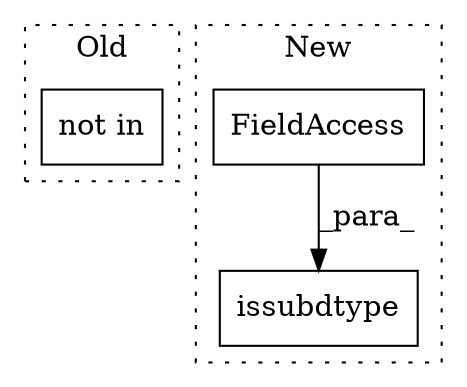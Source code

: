 digraph G {
subgraph cluster0 {
1 [label="not in" a="108" s="821" l="50" shape="box"];
label = "Old";
style="dotted";
}
subgraph cluster1 {
2 [label="issubdtype" a="32" s="953,991" l="11,1" shape="box"];
3 [label="FieldAccess" a="22" s="980" l="11" shape="box"];
label = "New";
style="dotted";
}
3 -> 2 [label="_para_"];
}